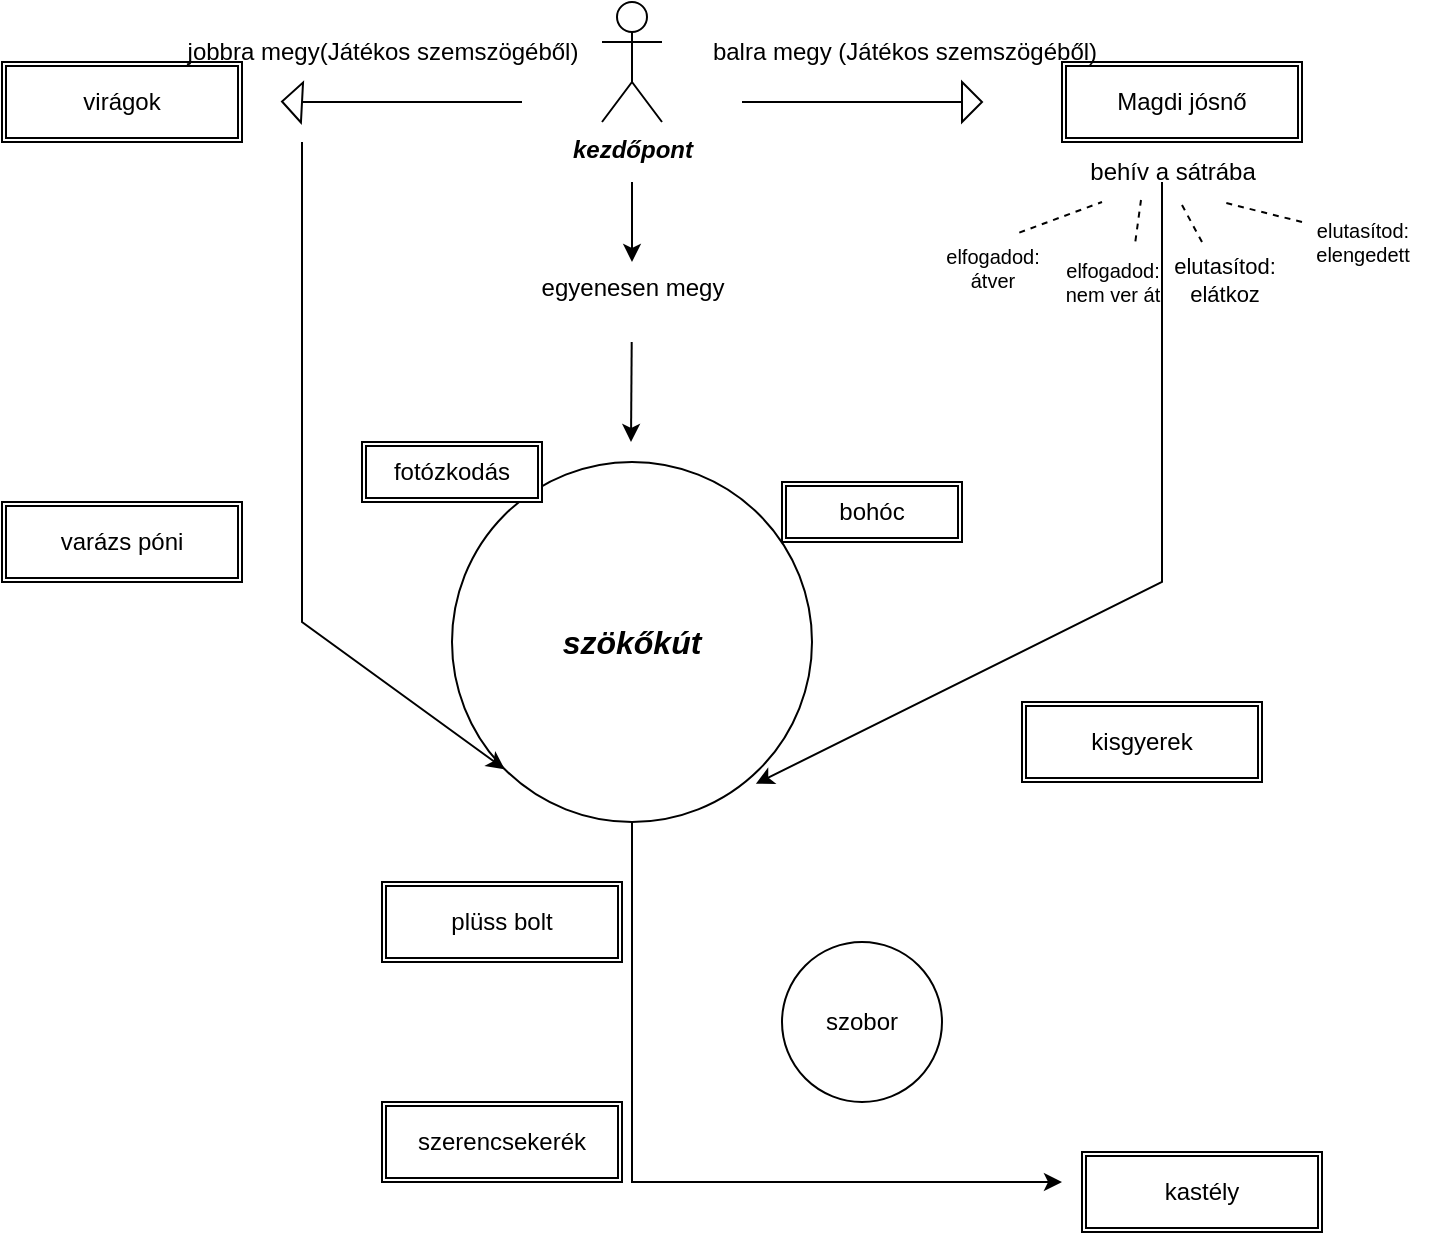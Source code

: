 <mxfile version="22.0.4" type="device">
  <diagram name="1 oldal" id="SZkVGr4VHI8cuYks12D8">
    <mxGraphModel dx="1195" dy="628" grid="1" gridSize="10" guides="1" tooltips="1" connect="1" arrows="1" fold="1" page="1" pageScale="1" pageWidth="827" pageHeight="1169" math="0" shadow="0">
      <root>
        <mxCell id="0" />
        <mxCell id="1" parent="0" />
        <mxCell id="VQEg4Eyufkacg4ii3oWg-2" value="&lt;div&gt;&lt;i&gt;&lt;b&gt;kezdőpont&lt;/b&gt;&lt;/i&gt;&lt;/div&gt;&lt;div&gt;&lt;i&gt;&lt;b&gt;&lt;br&gt;&lt;/b&gt;&lt;/i&gt;&lt;/div&gt;" style="shape=umlActor;verticalLabelPosition=bottom;verticalAlign=top;html=1;outlineConnect=0;" vertex="1" parent="1">
          <mxGeometry x="390" y="10" width="30" height="60" as="geometry" />
        </mxCell>
        <mxCell id="VQEg4Eyufkacg4ii3oWg-5" value="" style="endArrow=none;html=1;rounded=0;" edge="1" parent="1" source="VQEg4Eyufkacg4ii3oWg-10">
          <mxGeometry width="50" height="50" relative="1" as="geometry">
            <mxPoint x="460" y="60" as="sourcePoint" />
            <mxPoint x="570" y="60" as="targetPoint" />
          </mxGeometry>
        </mxCell>
        <mxCell id="VQEg4Eyufkacg4ii3oWg-6" value="" style="endArrow=none;html=1;rounded=0;" edge="1" parent="1" source="VQEg4Eyufkacg4ii3oWg-8">
          <mxGeometry width="50" height="50" relative="1" as="geometry">
            <mxPoint x="240" y="60" as="sourcePoint" />
            <mxPoint x="350" y="60" as="targetPoint" />
          </mxGeometry>
        </mxCell>
        <mxCell id="VQEg4Eyufkacg4ii3oWg-9" value="" style="endArrow=none;html=1;rounded=0;" edge="1" parent="1" target="VQEg4Eyufkacg4ii3oWg-8">
          <mxGeometry width="50" height="50" relative="1" as="geometry">
            <mxPoint x="240" y="60" as="sourcePoint" />
            <mxPoint x="350" y="60" as="targetPoint" />
          </mxGeometry>
        </mxCell>
        <mxCell id="VQEg4Eyufkacg4ii3oWg-8" value="" style="triangle;whiteSpace=wrap;html=1;rotation=-177;" vertex="1" parent="1">
          <mxGeometry x="230" y="50" width="10" height="20" as="geometry" />
        </mxCell>
        <mxCell id="VQEg4Eyufkacg4ii3oWg-11" value="" style="endArrow=none;html=1;rounded=0;" edge="1" parent="1" target="VQEg4Eyufkacg4ii3oWg-10">
          <mxGeometry width="50" height="50" relative="1" as="geometry">
            <mxPoint x="460" y="60" as="sourcePoint" />
            <mxPoint x="570" y="60" as="targetPoint" />
          </mxGeometry>
        </mxCell>
        <mxCell id="VQEg4Eyufkacg4ii3oWg-10" value="" style="triangle;whiteSpace=wrap;html=1;rotation=-180;direction=west;" vertex="1" parent="1">
          <mxGeometry x="570" y="50" width="10" height="20" as="geometry" />
        </mxCell>
        <mxCell id="VQEg4Eyufkacg4ii3oWg-12" value="" style="endArrow=classic;html=1;rounded=0;" edge="1" parent="1" source="VQEg4Eyufkacg4ii3oWg-38">
          <mxGeometry width="50" height="50" relative="1" as="geometry">
            <mxPoint x="405" y="100" as="sourcePoint" />
            <mxPoint x="404.5" y="230" as="targetPoint" />
          </mxGeometry>
        </mxCell>
        <mxCell id="VQEg4Eyufkacg4ii3oWg-13" value="&lt;b&gt;&lt;i&gt;&lt;font style=&quot;font-size: 16px;&quot;&gt;szökőkút&lt;/font&gt;&lt;/i&gt;&lt;/b&gt;" style="ellipse;whiteSpace=wrap;html=1;aspect=fixed;" vertex="1" parent="1">
          <mxGeometry x="315" y="240" width="180" height="180" as="geometry" />
        </mxCell>
        <mxCell id="VQEg4Eyufkacg4ii3oWg-16" value="Magdi jósnő" style="shape=ext;double=1;rounded=0;whiteSpace=wrap;html=1;" vertex="1" parent="1">
          <mxGeometry x="620" y="40" width="120" height="40" as="geometry" />
        </mxCell>
        <mxCell id="VQEg4Eyufkacg4ii3oWg-18" value="" style="endArrow=classic;html=1;rounded=0;fontSize=30;entryX=0;entryY=1;entryDx=0;entryDy=0;" edge="1" parent="1" target="VQEg4Eyufkacg4ii3oWg-13">
          <mxGeometry width="50" height="50" relative="1" as="geometry">
            <mxPoint x="240" y="80" as="sourcePoint" />
            <mxPoint x="230" y="300" as="targetPoint" />
            <Array as="points">
              <mxPoint x="240" y="320" />
            </Array>
          </mxGeometry>
        </mxCell>
        <mxCell id="VQEg4Eyufkacg4ii3oWg-20" value="" style="endArrow=classic;html=1;rounded=0;entryX=0.844;entryY=0.894;entryDx=0;entryDy=0;entryPerimeter=0;" edge="1" parent="1" target="VQEg4Eyufkacg4ii3oWg-13">
          <mxGeometry width="50" height="50" relative="1" as="geometry">
            <mxPoint x="670" y="100" as="sourcePoint" />
            <mxPoint x="440" y="270" as="targetPoint" />
            <Array as="points">
              <mxPoint x="670" y="300" />
            </Array>
          </mxGeometry>
        </mxCell>
        <mxCell id="VQEg4Eyufkacg4ii3oWg-22" value="" style="endArrow=classic;html=1;rounded=0;exitX=0.5;exitY=1;exitDx=0;exitDy=0;" edge="1" parent="1" source="VQEg4Eyufkacg4ii3oWg-13">
          <mxGeometry width="50" height="50" relative="1" as="geometry">
            <mxPoint x="390" y="320" as="sourcePoint" />
            <mxPoint x="620" y="600" as="targetPoint" />
            <Array as="points">
              <mxPoint x="405" y="600" />
            </Array>
          </mxGeometry>
        </mxCell>
        <mxCell id="VQEg4Eyufkacg4ii3oWg-23" value="szerencsekerék" style="shape=ext;double=1;rounded=0;whiteSpace=wrap;html=1;" vertex="1" parent="1">
          <mxGeometry x="280" y="560" width="120" height="40" as="geometry" />
        </mxCell>
        <mxCell id="VQEg4Eyufkacg4ii3oWg-24" value="plüss bolt" style="shape=ext;double=1;rounded=0;whiteSpace=wrap;html=1;" vertex="1" parent="1">
          <mxGeometry x="280" y="450" width="120" height="40" as="geometry" />
        </mxCell>
        <mxCell id="VQEg4Eyufkacg4ii3oWg-25" value="virágok" style="shape=ext;double=1;rounded=0;whiteSpace=wrap;html=1;" vertex="1" parent="1">
          <mxGeometry x="90" y="40" width="120" height="40" as="geometry" />
        </mxCell>
        <mxCell id="VQEg4Eyufkacg4ii3oWg-27" value="kastély" style="shape=ext;double=1;rounded=0;whiteSpace=wrap;html=1;" vertex="1" parent="1">
          <mxGeometry x="630" y="585" width="120" height="40" as="geometry" />
        </mxCell>
        <mxCell id="VQEg4Eyufkacg4ii3oWg-29" value="fotózkodás" style="shape=ext;double=1;rounded=0;whiteSpace=wrap;html=1;" vertex="1" parent="1">
          <mxGeometry x="270" y="230" width="90" height="30" as="geometry" />
        </mxCell>
        <mxCell id="VQEg4Eyufkacg4ii3oWg-30" value="bohóc" style="shape=ext;double=1;rounded=0;whiteSpace=wrap;html=1;" vertex="1" parent="1">
          <mxGeometry x="480" y="250" width="90" height="30" as="geometry" />
        </mxCell>
        <mxCell id="VQEg4Eyufkacg4ii3oWg-32" value="kisgyerek" style="shape=ext;double=1;rounded=0;whiteSpace=wrap;html=1;" vertex="1" parent="1">
          <mxGeometry x="600" y="360" width="120" height="40" as="geometry" />
        </mxCell>
        <mxCell id="VQEg4Eyufkacg4ii3oWg-33" value="szobor" style="ellipse;whiteSpace=wrap;html=1;aspect=fixed;" vertex="1" parent="1">
          <mxGeometry x="480" y="480" width="80" height="80" as="geometry" />
        </mxCell>
        <mxCell id="VQEg4Eyufkacg4ii3oWg-34" value="varázs póni" style="shape=ext;double=1;rounded=0;whiteSpace=wrap;html=1;" vertex="1" parent="1">
          <mxGeometry x="90" y="260" width="120" height="40" as="geometry" />
        </mxCell>
        <mxCell id="VQEg4Eyufkacg4ii3oWg-35" value="balra megy (Játékos szemszögéből)" style="text;html=1;align=center;verticalAlign=middle;resizable=0;points=[];autosize=1;strokeColor=none;fillColor=none;" vertex="1" parent="1">
          <mxGeometry x="431" y="20" width="220" height="30" as="geometry" />
        </mxCell>
        <mxCell id="VQEg4Eyufkacg4ii3oWg-37" value="jobbra megy(Játékos szemszögéből)" style="text;html=1;align=center;verticalAlign=middle;resizable=0;points=[];autosize=1;strokeColor=none;fillColor=none;" vertex="1" parent="1">
          <mxGeometry x="165" y="20" width="230" height="30" as="geometry" />
        </mxCell>
        <mxCell id="VQEg4Eyufkacg4ii3oWg-39" value="" style="endArrow=classic;html=1;rounded=0;" edge="1" parent="1" target="VQEg4Eyufkacg4ii3oWg-38">
          <mxGeometry width="50" height="50" relative="1" as="geometry">
            <mxPoint x="405" y="100" as="sourcePoint" />
            <mxPoint x="404.5" y="230" as="targetPoint" />
          </mxGeometry>
        </mxCell>
        <mxCell id="VQEg4Eyufkacg4ii3oWg-38" value="&lt;div&gt;egyenesen megy&lt;/div&gt;&lt;div&gt;&lt;br&gt;&lt;/div&gt;" style="text;html=1;align=center;verticalAlign=middle;resizable=0;points=[];autosize=1;strokeColor=none;fillColor=none;" vertex="1" parent="1">
          <mxGeometry x="345" y="140" width="120" height="40" as="geometry" />
        </mxCell>
        <mxCell id="VQEg4Eyufkacg4ii3oWg-40" value="&lt;div&gt;behív a sátrába&lt;/div&gt;" style="text;html=1;align=center;verticalAlign=middle;resizable=0;points=[];autosize=1;strokeColor=none;fillColor=none;" vertex="1" parent="1">
          <mxGeometry x="620" y="80" width="110" height="30" as="geometry" />
        </mxCell>
        <mxCell id="VQEg4Eyufkacg4ii3oWg-41" value="" style="endArrow=none;dashed=1;html=1;rounded=0;exitX=0.695;exitY=0.058;exitDx=0;exitDy=0;exitPerimeter=0;" edge="1" parent="1" source="VQEg4Eyufkacg4ii3oWg-45">
          <mxGeometry width="50" height="50" relative="1" as="geometry">
            <mxPoint x="620" y="130" as="sourcePoint" />
            <mxPoint x="640" y="110" as="targetPoint" />
          </mxGeometry>
        </mxCell>
        <mxCell id="VQEg4Eyufkacg4ii3oWg-42" value="" style="endArrow=none;dashed=1;html=1;rounded=0;entryX=0.658;entryY=1.033;entryDx=0;entryDy=0;entryPerimeter=0;" edge="1" parent="1">
          <mxGeometry width="50" height="50" relative="1" as="geometry">
            <mxPoint x="740" y="120" as="sourcePoint" />
            <mxPoint x="700.0" y="110.0" as="targetPoint" />
          </mxGeometry>
        </mxCell>
        <mxCell id="VQEg4Eyufkacg4ii3oWg-43" value="" style="endArrow=none;dashed=1;html=1;rounded=0;entryX=0.533;entryY=0.967;entryDx=0;entryDy=0;entryPerimeter=0;" edge="1" parent="1" target="VQEg4Eyufkacg4ii3oWg-40">
          <mxGeometry width="50" height="50" relative="1" as="geometry">
            <mxPoint x="690" y="130" as="sourcePoint" />
            <mxPoint x="710.0" y="120.0" as="targetPoint" />
          </mxGeometry>
        </mxCell>
        <mxCell id="VQEg4Eyufkacg4ii3oWg-48" value="&lt;div&gt;elutasítod:&lt;/div&gt;&lt;div&gt;elátkoz&lt;br&gt;&lt;/div&gt;" style="edgeLabel;html=1;align=center;verticalAlign=middle;resizable=0;points=[];" vertex="1" connectable="0" parent="VQEg4Eyufkacg4ii3oWg-43">
          <mxGeometry x="0.718" y="-1" relative="1" as="geometry">
            <mxPoint x="20" y="37" as="offset" />
          </mxGeometry>
        </mxCell>
        <mxCell id="VQEg4Eyufkacg4ii3oWg-44" value="" style="endArrow=none;dashed=1;html=1;rounded=0;entryX=0.533;entryY=0.967;entryDx=0;entryDy=0;entryPerimeter=0;exitX=0.667;exitY=-0.008;exitDx=0;exitDy=0;exitPerimeter=0;" edge="1" parent="1" source="VQEg4Eyufkacg4ii3oWg-46">
          <mxGeometry width="50" height="50" relative="1" as="geometry">
            <mxPoint x="660.5" y="140" as="sourcePoint" />
            <mxPoint x="659.5" y="109" as="targetPoint" />
          </mxGeometry>
        </mxCell>
        <mxCell id="VQEg4Eyufkacg4ii3oWg-45" value="&lt;div style=&quot;font-size: 10px;&quot;&gt;elfogadod:&lt;/div&gt;&lt;div style=&quot;font-size: 10px;&quot;&gt;átver&lt;br style=&quot;font-size: 10px;&quot;&gt;&lt;/div&gt;" style="text;html=1;align=center;verticalAlign=middle;resizable=0;points=[];autosize=1;strokeColor=none;fillColor=none;fontSize=10;" vertex="1" parent="1">
          <mxGeometry x="550" y="123" width="70" height="40" as="geometry" />
        </mxCell>
        <mxCell id="VQEg4Eyufkacg4ii3oWg-46" value="&lt;div style=&quot;font-size: 10px;&quot;&gt;elfogadod:&lt;/div&gt;&lt;div style=&quot;font-size: 10px;&quot;&gt;nem ver át&lt;br style=&quot;font-size: 10px;&quot;&gt;&lt;/div&gt;" style="text;html=1;align=center;verticalAlign=middle;resizable=0;points=[];autosize=1;strokeColor=none;fillColor=none;fontSize=10;" vertex="1" parent="1">
          <mxGeometry x="610" y="130" width="70" height="40" as="geometry" />
        </mxCell>
        <mxCell id="VQEg4Eyufkacg4ii3oWg-49" value="&lt;div style=&quot;font-size: 10px;&quot;&gt;elutasítod:&lt;/div&gt;&lt;div style=&quot;font-size: 10px;&quot;&gt;elengedett&lt;/div&gt;" style="text;html=1;align=center;verticalAlign=middle;resizable=0;points=[];autosize=1;strokeColor=none;fillColor=none;fontSize=10;" vertex="1" parent="1">
          <mxGeometry x="735" y="110" width="70" height="40" as="geometry" />
        </mxCell>
      </root>
    </mxGraphModel>
  </diagram>
</mxfile>
